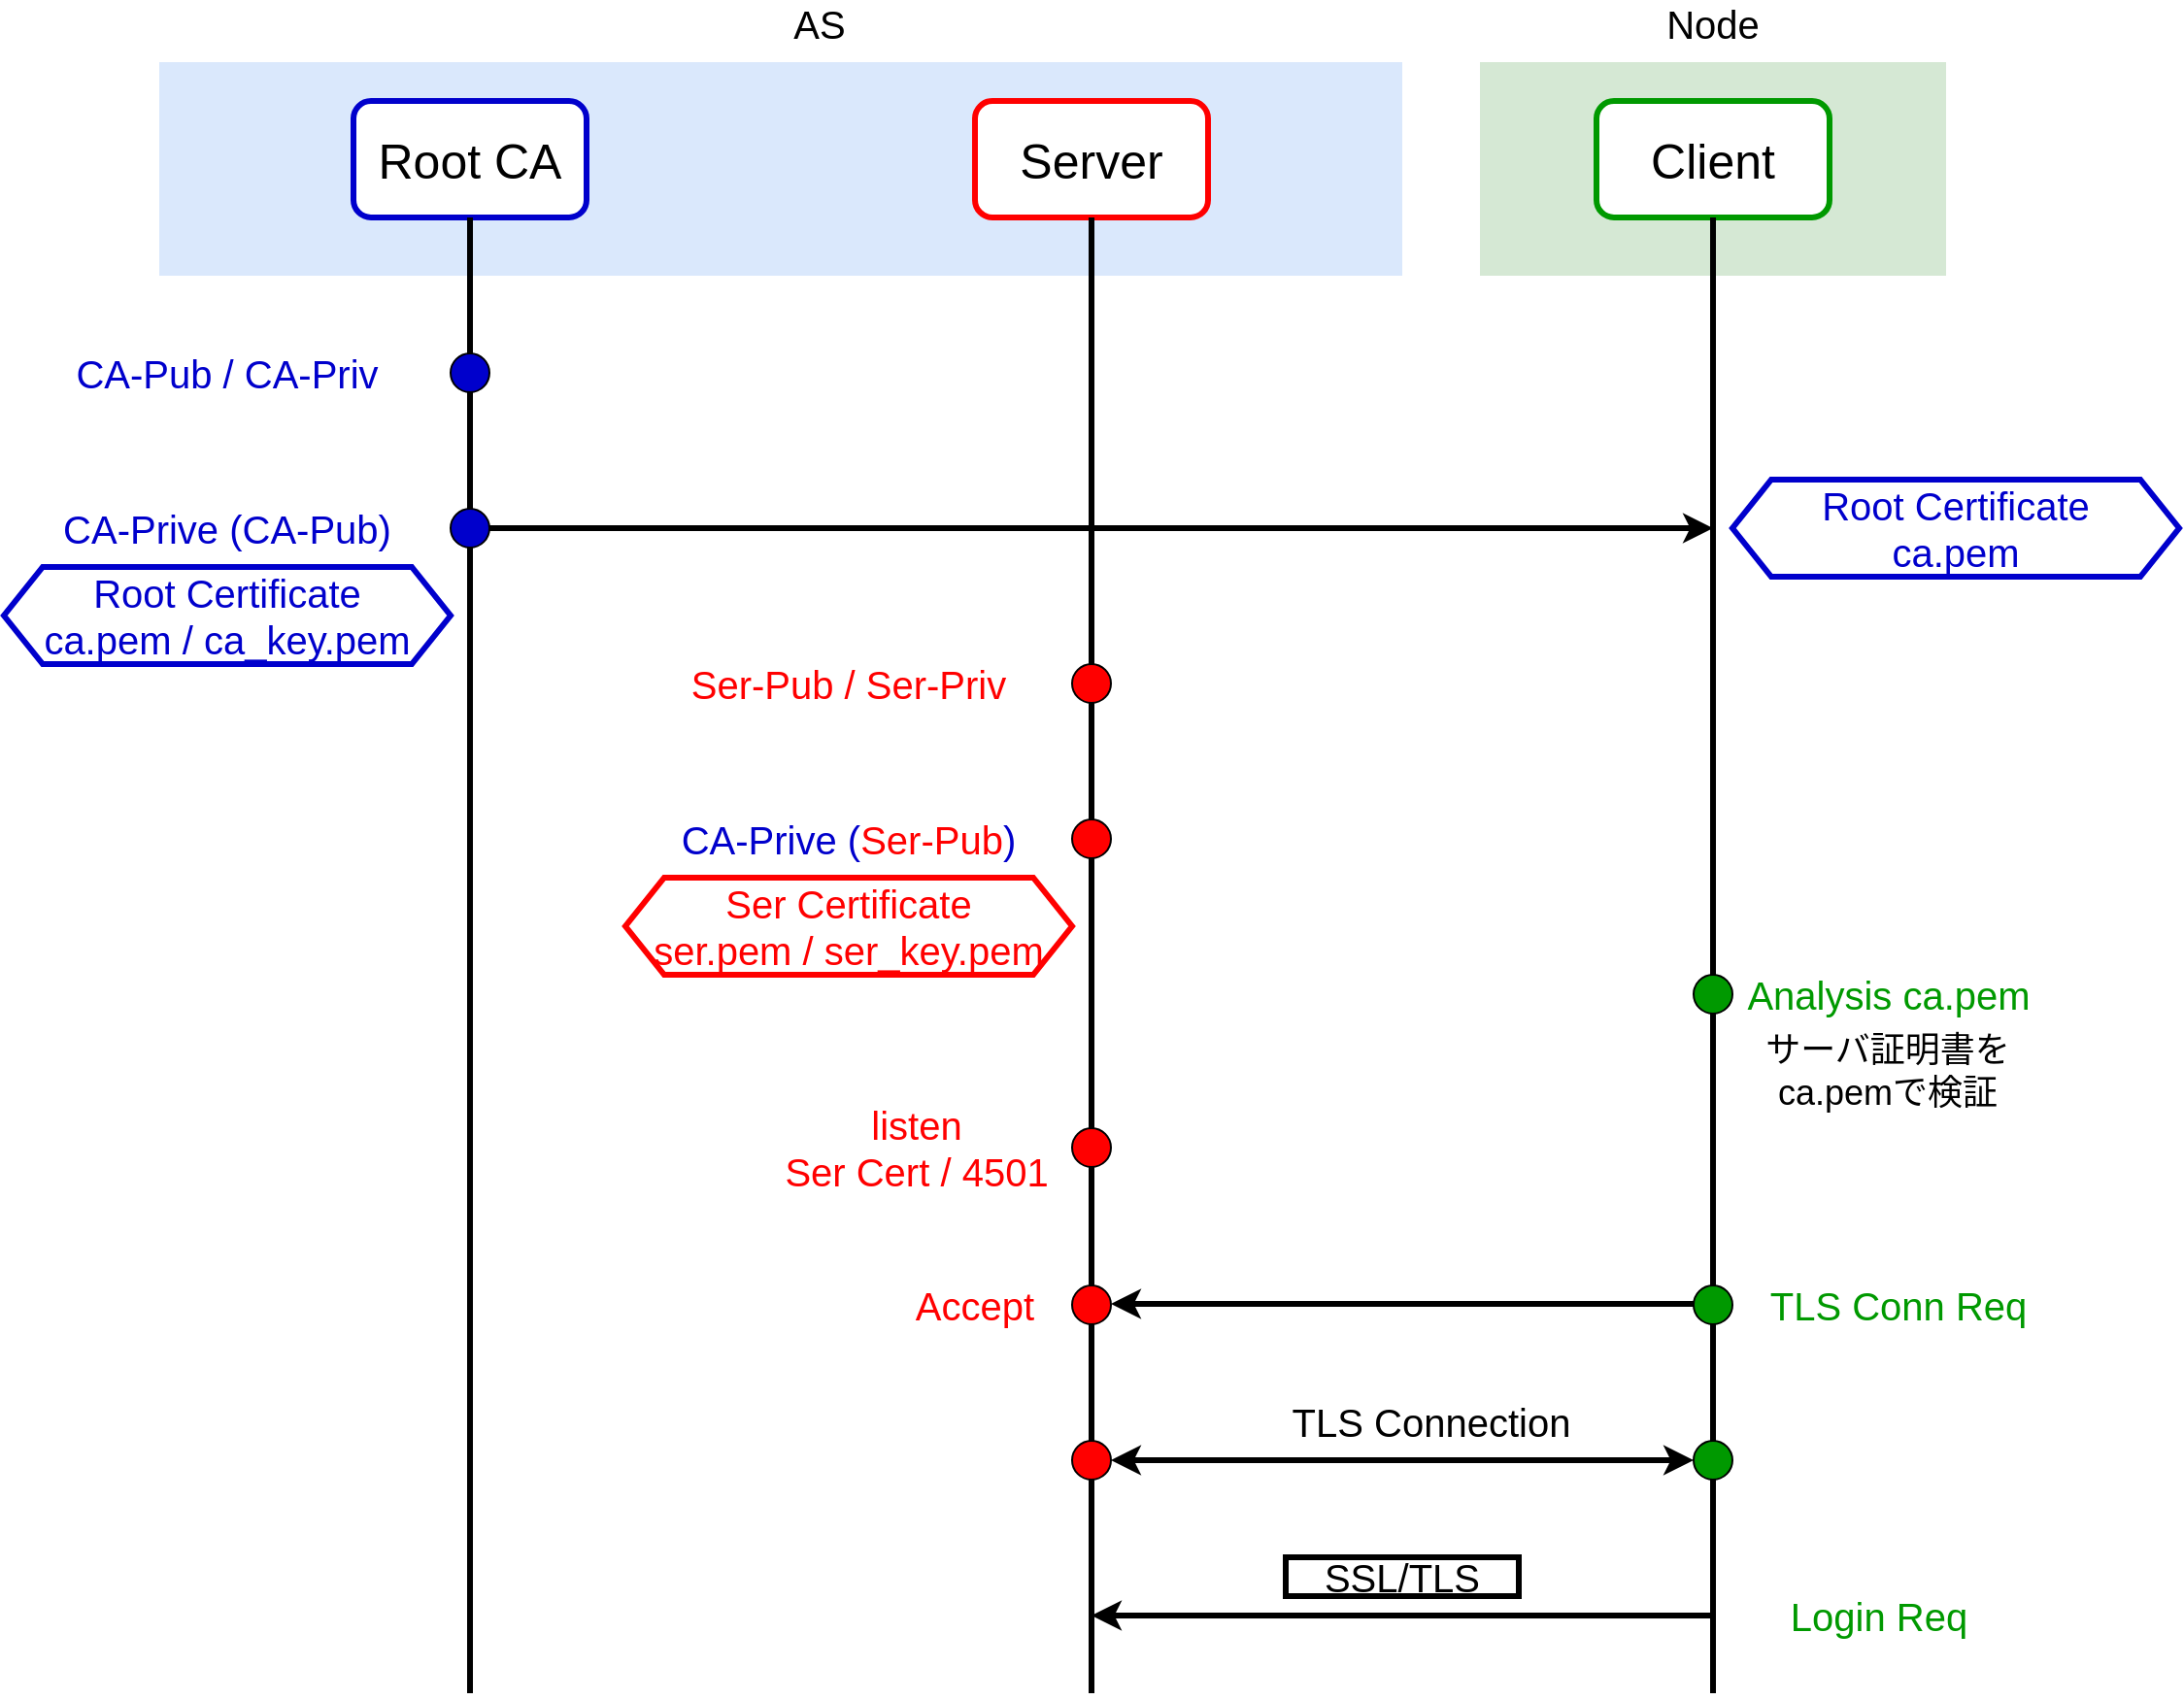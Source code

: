 <mxfile version="14.7.7" type="google"><diagram id="P3laHTxeGqoauPIsO1h0" name="Page-1"><mxGraphModel dx="3168" dy="1286" grid="1" gridSize="10" guides="1" tooltips="1" connect="1" arrows="1" fold="1" page="1" pageScale="1" pageWidth="827" pageHeight="1169" math="0" shadow="0"><root><mxCell id="0"/><mxCell id="1" parent="0"/><mxCell id="nOTob6cjaO0Phq8m15F2-58" value="" style="rounded=0;whiteSpace=wrap;html=1;strokeWidth=3;fillColor=#d5e8d4;strokeColor=none;" vertex="1" parent="1"><mxGeometry x="560" y="40" width="240" height="110" as="geometry"/></mxCell><mxCell id="nOTob6cjaO0Phq8m15F2-57" value="" style="rounded=0;whiteSpace=wrap;html=1;strokeWidth=3;fillColor=#dae8fc;strokeColor=none;" vertex="1" parent="1"><mxGeometry x="-120" y="40" width="640" height="110" as="geometry"/></mxCell><mxCell id="nOTob6cjaO0Phq8m15F2-1" value="&lt;font style=&quot;font-size: 25px&quot;&gt;Root CA&lt;/font&gt;" style="rounded=1;whiteSpace=wrap;html=1;strokeColor=#0000CC;strokeWidth=3;" vertex="1" parent="1"><mxGeometry x="-20" y="60" width="120" height="60" as="geometry"/></mxCell><mxCell id="nOTob6cjaO0Phq8m15F2-2" value="&lt;span style=&quot;font-size: 25px&quot;&gt;Server&lt;/span&gt;" style="rounded=1;whiteSpace=wrap;html=1;strokeColor=#FF0000;strokeWidth=3;" vertex="1" parent="1"><mxGeometry x="300" y="60" width="120" height="60" as="geometry"/></mxCell><mxCell id="nOTob6cjaO0Phq8m15F2-3" value="&lt;span style=&quot;font-size: 25px&quot;&gt;Client&lt;/span&gt;" style="rounded=1;whiteSpace=wrap;html=1;strokeColor=#009900;strokeWidth=3;" vertex="1" parent="1"><mxGeometry x="620" y="60" width="120" height="60" as="geometry"/></mxCell><mxCell id="nOTob6cjaO0Phq8m15F2-8" value="" style="endArrow=none;html=1;strokeWidth=3;entryX=0.5;entryY=1;entryDx=0;entryDy=0;startArrow=none;" edge="1" parent="1" source="nOTob6cjaO0Phq8m15F2-11" target="nOTob6cjaO0Phq8m15F2-1"><mxGeometry width="50" height="50" relative="1" as="geometry"><mxPoint x="40" y="720" as="sourcePoint"/><mxPoint x="440" y="430" as="targetPoint"/></mxGeometry></mxCell><mxCell id="nOTob6cjaO0Phq8m15F2-9" value="&lt;font style=&quot;font-size: 20px&quot;&gt;CA-Pub / CA-Priv&lt;/font&gt;" style="text;html=1;strokeColor=none;fillColor=none;align=center;verticalAlign=middle;whiteSpace=wrap;rounded=0;fontColor=#0000CC;" vertex="1" parent="1"><mxGeometry x="-200" y="190" width="230" height="20" as="geometry"/></mxCell><mxCell id="nOTob6cjaO0Phq8m15F2-11" value="" style="ellipse;whiteSpace=wrap;html=1;aspect=fixed;fillColor=#0000CC;" vertex="1" parent="1"><mxGeometry x="30" y="190" width="20" height="20" as="geometry"/></mxCell><mxCell id="nOTob6cjaO0Phq8m15F2-12" value="" style="endArrow=none;html=1;strokeWidth=3;entryX=0.5;entryY=1;entryDx=0;entryDy=0;" edge="1" parent="1" target="nOTob6cjaO0Phq8m15F2-11"><mxGeometry width="50" height="50" relative="1" as="geometry"><mxPoint x="40" y="880" as="sourcePoint"/><mxPoint x="40" y="120" as="targetPoint"/></mxGeometry></mxCell><mxCell id="nOTob6cjaO0Phq8m15F2-13" value="&lt;font style=&quot;font-size: 20px&quot;&gt;CA-Prive (CA-Pub)&lt;/font&gt;" style="text;html=1;strokeColor=none;fillColor=none;align=center;verticalAlign=middle;whiteSpace=wrap;rounded=0;fontColor=#0000CC;" vertex="1" parent="1"><mxGeometry x="-200" y="270" width="230" height="20" as="geometry"/></mxCell><mxCell id="nOTob6cjaO0Phq8m15F2-14" value="" style="ellipse;whiteSpace=wrap;html=1;aspect=fixed;fillColor=#0000CC;" vertex="1" parent="1"><mxGeometry x="30" y="270" width="20" height="20" as="geometry"/></mxCell><mxCell id="nOTob6cjaO0Phq8m15F2-15" value="&lt;font style=&quot;font-size: 20px&quot;&gt;Root Certificate&lt;br&gt;ca.pem / ca_key.pem&lt;br&gt;&lt;/font&gt;" style="shape=hexagon;perimeter=hexagonPerimeter2;whiteSpace=wrap;html=1;fixedSize=1;fontColor=#0000CC;fillColor=#FFFFFF;strokeColor=#0000CC;strokeWidth=3;" vertex="1" parent="1"><mxGeometry x="-200" y="300" width="230" height="50" as="geometry"/></mxCell><mxCell id="nOTob6cjaO0Phq8m15F2-16" value="" style="endArrow=none;html=1;strokeWidth=3;entryX=0.5;entryY=1;entryDx=0;entryDy=0;" edge="1" parent="1"><mxGeometry width="50" height="50" relative="1" as="geometry"><mxPoint x="360" y="880" as="sourcePoint"/><mxPoint x="360" y="120" as="targetPoint"/></mxGeometry></mxCell><mxCell id="nOTob6cjaO0Phq8m15F2-18" value="" style="endArrow=none;html=1;strokeWidth=3;entryX=0.5;entryY=1;entryDx=0;entryDy=0;" edge="1" parent="1"><mxGeometry width="50" height="50" relative="1" as="geometry"><mxPoint x="680" y="880" as="sourcePoint"/><mxPoint x="680" y="120" as="targetPoint"/></mxGeometry></mxCell><mxCell id="nOTob6cjaO0Phq8m15F2-19" value="" style="endArrow=classic;html=1;fontColor=#0000CC;strokeWidth=3;" edge="1" parent="1"><mxGeometry width="50" height="50" relative="1" as="geometry"><mxPoint x="50" y="280" as="sourcePoint"/><mxPoint x="680" y="280" as="targetPoint"/></mxGeometry></mxCell><mxCell id="nOTob6cjaO0Phq8m15F2-20" value="&lt;font style=&quot;font-size: 20px&quot;&gt;Root Certificate&lt;br&gt;ca.pem&lt;br&gt;&lt;/font&gt;" style="shape=hexagon;perimeter=hexagonPerimeter2;whiteSpace=wrap;html=1;fixedSize=1;fontColor=#0000CC;fillColor=#FFFFFF;strokeColor=#0000CC;strokeWidth=3;" vertex="1" parent="1"><mxGeometry x="690" y="255" width="230" height="50" as="geometry"/></mxCell><mxCell id="nOTob6cjaO0Phq8m15F2-26" value="" style="ellipse;whiteSpace=wrap;html=1;aspect=fixed;fillColor=#FF0000;" vertex="1" parent="1"><mxGeometry x="350" y="350" width="20" height="20" as="geometry"/></mxCell><mxCell id="nOTob6cjaO0Phq8m15F2-27" value="" style="ellipse;whiteSpace=wrap;html=1;aspect=fixed;fillColor=#FF0000;" vertex="1" parent="1"><mxGeometry x="350" y="430" width="20" height="20" as="geometry"/></mxCell><mxCell id="nOTob6cjaO0Phq8m15F2-28" value="&lt;font style=&quot;font-size: 20px&quot; color=&quot;#ff0000&quot;&gt;Ser-Pub / Ser-Priv&lt;/font&gt;" style="text;html=1;strokeColor=none;fillColor=none;align=center;verticalAlign=middle;whiteSpace=wrap;rounded=0;fontColor=#0000CC;" vertex="1" parent="1"><mxGeometry x="120" y="350" width="230" height="20" as="geometry"/></mxCell><mxCell id="nOTob6cjaO0Phq8m15F2-29" value="&lt;font style=&quot;font-size: 20px&quot;&gt;CA-Prive (&lt;font color=&quot;#ff0000&quot;&gt;Ser-Pub&lt;/font&gt;)&lt;/font&gt;" style="text;html=1;strokeColor=none;fillColor=none;align=center;verticalAlign=middle;whiteSpace=wrap;rounded=0;fontColor=#0000CC;" vertex="1" parent="1"><mxGeometry x="120" y="430" width="230" height="20" as="geometry"/></mxCell><mxCell id="nOTob6cjaO0Phq8m15F2-30" value="&lt;font style=&quot;font-size: 20px&quot;&gt;&lt;font color=&quot;#ff0000&quot;&gt;Ser Certificate&lt;/font&gt;&lt;br&gt;&lt;font color=&quot;#ff0000&quot;&gt;ser.pem / ser_key.pem&lt;/font&gt;&lt;br&gt;&lt;/font&gt;" style="shape=hexagon;perimeter=hexagonPerimeter2;whiteSpace=wrap;html=1;fixedSize=1;fontColor=#0000CC;fillColor=#FFFFFF;strokeWidth=3;strokeColor=#FF0000;" vertex="1" parent="1"><mxGeometry x="120" y="460" width="230" height="50" as="geometry"/></mxCell><mxCell id="nOTob6cjaO0Phq8m15F2-33" value="&lt;font style=&quot;font-size: 20px&quot; color=&quot;#009900&quot;&gt;Analysis ca.pem&lt;/font&gt;" style="text;html=1;align=center;verticalAlign=middle;resizable=0;points=[];autosize=1;strokeColor=none;fontColor=#0000CC;" vertex="1" parent="1"><mxGeometry x="690" y="510" width="160" height="20" as="geometry"/></mxCell><mxCell id="nOTob6cjaO0Phq8m15F2-35" value="" style="endArrow=classic;html=1;fontColor=#0000CC;strokeWidth=3;" edge="1" parent="1"><mxGeometry width="50" height="50" relative="1" as="geometry"><mxPoint x="690" y="679.5" as="sourcePoint"/><mxPoint x="370" y="679.5" as="targetPoint"/></mxGeometry></mxCell><mxCell id="nOTob6cjaO0Phq8m15F2-31" value="" style="ellipse;whiteSpace=wrap;html=1;aspect=fixed;fillColor=#009900;" vertex="1" parent="1"><mxGeometry x="670" y="510" width="20" height="20" as="geometry"/></mxCell><mxCell id="nOTob6cjaO0Phq8m15F2-38" value="&lt;font color=&quot;#ff0000&quot;&gt;&lt;span style=&quot;font-size: 20px&quot;&gt;listen&lt;br&gt;Ser Cert / 4501&lt;br&gt;&lt;/span&gt;&lt;/font&gt;" style="text;html=1;strokeColor=none;fillColor=none;align=center;verticalAlign=middle;whiteSpace=wrap;rounded=0;fontColor=#0000CC;" vertex="1" parent="1"><mxGeometry x="180" y="589" width="180" height="20" as="geometry"/></mxCell><mxCell id="nOTob6cjaO0Phq8m15F2-34" value="" style="ellipse;whiteSpace=wrap;html=1;aspect=fixed;fillColor=#FF0000;" vertex="1" parent="1"><mxGeometry x="350" y="589" width="20" height="20" as="geometry"/></mxCell><mxCell id="nOTob6cjaO0Phq8m15F2-41" value="" style="ellipse;whiteSpace=wrap;html=1;aspect=fixed;fillColor=#FF0000;" vertex="1" parent="1"><mxGeometry x="350" y="670" width="20" height="20" as="geometry"/></mxCell><mxCell id="nOTob6cjaO0Phq8m15F2-42" value="&lt;font color=&quot;#ff0000&quot;&gt;&lt;span style=&quot;font-size: 20px&quot;&gt;Accept&lt;br&gt;&lt;/span&gt;&lt;/font&gt;" style="text;html=1;strokeColor=none;fillColor=none;align=center;verticalAlign=middle;whiteSpace=wrap;rounded=0;fontColor=#0000CC;" vertex="1" parent="1"><mxGeometry x="240" y="670" width="120" height="20" as="geometry"/></mxCell><mxCell id="nOTob6cjaO0Phq8m15F2-44" value="" style="ellipse;whiteSpace=wrap;html=1;aspect=fixed;fillColor=#009900;" vertex="1" parent="1"><mxGeometry x="670" y="670" width="20" height="20" as="geometry"/></mxCell><mxCell id="nOTob6cjaO0Phq8m15F2-46" value="&lt;font color=&quot;#009900&quot;&gt;&lt;span style=&quot;font-size: 20px&quot;&gt;TLS Conn Req&lt;/span&gt;&lt;/font&gt;" style="text;html=1;align=center;verticalAlign=middle;resizable=0;points=[];autosize=1;strokeColor=none;fontColor=#0000CC;" vertex="1" parent="1"><mxGeometry x="700" y="670" width="150" height="20" as="geometry"/></mxCell><mxCell id="nOTob6cjaO0Phq8m15F2-47" value="" style="ellipse;whiteSpace=wrap;html=1;aspect=fixed;fillColor=#FF0000;" vertex="1" parent="1"><mxGeometry x="350" y="750" width="20" height="20" as="geometry"/></mxCell><mxCell id="nOTob6cjaO0Phq8m15F2-48" value="" style="ellipse;whiteSpace=wrap;html=1;aspect=fixed;fillColor=#009900;" vertex="1" parent="1"><mxGeometry x="670" y="750" width="20" height="20" as="geometry"/></mxCell><mxCell id="nOTob6cjaO0Phq8m15F2-49" value="&lt;span style=&quot;font-size: 20px&quot;&gt;&lt;font color=&quot;#000000&quot;&gt;TLS Connection&lt;/font&gt;&lt;br&gt;&lt;/span&gt;" style="text;html=1;strokeColor=none;fillColor=none;align=center;verticalAlign=middle;whiteSpace=wrap;rounded=0;fontColor=#0000CC;" vertex="1" parent="1"><mxGeometry x="300" y="730" width="470" height="20" as="geometry"/></mxCell><mxCell id="nOTob6cjaO0Phq8m15F2-51" value="" style="endArrow=classic;startArrow=classic;html=1;fontColor=#0000CC;strokeWidth=3;" edge="1" parent="1"><mxGeometry width="50" height="50" relative="1" as="geometry"><mxPoint x="370" y="760" as="sourcePoint"/><mxPoint x="670" y="760" as="targetPoint"/></mxGeometry></mxCell><mxCell id="nOTob6cjaO0Phq8m15F2-52" value="" style="endArrow=classic;html=1;fontColor=#0000CC;strokeWidth=3;" edge="1" parent="1"><mxGeometry width="50" height="50" relative="1" as="geometry"><mxPoint x="680" y="840" as="sourcePoint"/><mxPoint x="360" y="840" as="targetPoint"/></mxGeometry></mxCell><mxCell id="nOTob6cjaO0Phq8m15F2-53" value="&lt;font color=&quot;#000000&quot; style=&quot;font-size: 20px&quot;&gt;SSL/TLS&lt;/font&gt;" style="rounded=0;whiteSpace=wrap;html=1;fontColor=#0000CC;strokeWidth=3;fillColor=#FFFFFF;" vertex="1" parent="1"><mxGeometry x="460" y="810" width="120" height="20" as="geometry"/></mxCell><mxCell id="nOTob6cjaO0Phq8m15F2-54" value="&lt;span style=&quot;font-size: 20px&quot;&gt;&lt;font color=&quot;#009900&quot;&gt;Login Req&lt;/font&gt;&lt;/span&gt;" style="text;html=1;align=center;verticalAlign=middle;resizable=0;points=[];autosize=1;strokeColor=none;fontColor=#0000CC;" vertex="1" parent="1"><mxGeometry x="710" y="830" width="110" height="20" as="geometry"/></mxCell><mxCell id="nOTob6cjaO0Phq8m15F2-56" value="&lt;font color=&quot;#000000&quot; style=&quot;font-size: 18px&quot;&gt;サーバ証明書をca.pemで検証&lt;/font&gt;" style="text;html=1;strokeColor=none;fillColor=none;align=center;verticalAlign=middle;whiteSpace=wrap;rounded=0;fontColor=#0000CC;" vertex="1" parent="1"><mxGeometry x="695" y="550" width="150" height="20" as="geometry"/></mxCell><mxCell id="nOTob6cjaO0Phq8m15F2-59" value="&lt;span style=&quot;color: rgb(0 , 0 , 0) ; font-size: 20px&quot;&gt;AS&lt;/span&gt;" style="text;html=1;strokeColor=none;fillColor=none;align=center;verticalAlign=middle;whiteSpace=wrap;rounded=0;fontColor=#0000CC;" vertex="1" parent="1"><mxGeometry x="200" y="10" width="40" height="20" as="geometry"/></mxCell><mxCell id="nOTob6cjaO0Phq8m15F2-60" value="&lt;font color=&quot;#000000&quot;&gt;&lt;span style=&quot;font-size: 20px&quot;&gt;Node&lt;/span&gt;&lt;/font&gt;" style="text;html=1;strokeColor=none;fillColor=none;align=center;verticalAlign=middle;whiteSpace=wrap;rounded=0;fontColor=#0000CC;" vertex="1" parent="1"><mxGeometry x="660" y="10" width="40" height="20" as="geometry"/></mxCell></root></mxGraphModel></diagram></mxfile>